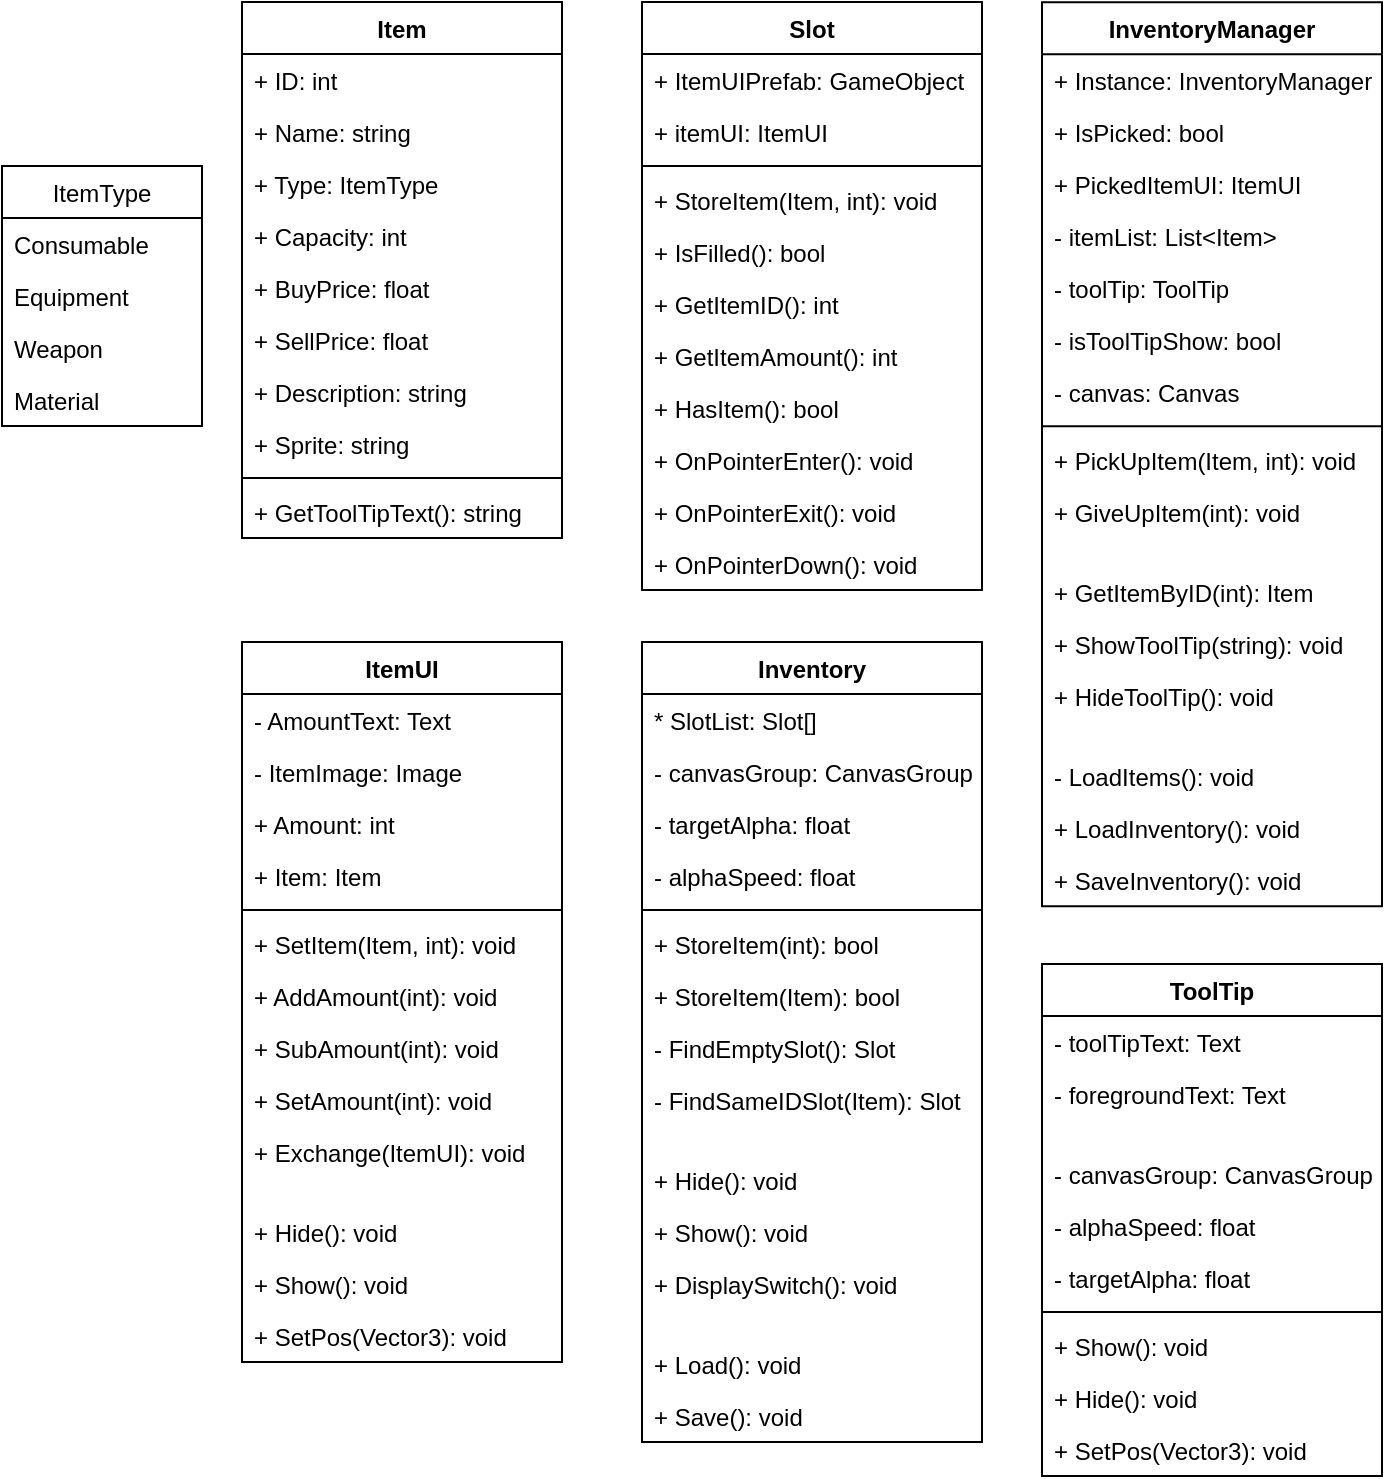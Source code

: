 <mxfile version="10.9.6" type="github"><diagram id="i9aqi-sFwbr0_pMCl3Xz" name="UML类图"><mxGraphModel dx="1460" dy="597" grid="1" gridSize="10" guides="1" tooltips="1" connect="1" arrows="1" fold="1" page="1" pageScale="1" pageWidth="827" pageHeight="1169" math="0" shadow="0"><root><mxCell id="0"/><mxCell id="1" parent="0"/><mxCell id="qrbJgzdFKEm3gsiH7Xwo-1" value="Item&#10;" style="swimlane;fontStyle=1;align=center;verticalAlign=top;childLayout=stackLayout;horizontal=1;startSize=26;horizontalStack=0;resizeParent=1;resizeParentMax=0;resizeLast=0;collapsible=1;marginBottom=0;" parent="1" vertex="1"><mxGeometry x="160" y="79" width="160" height="268" as="geometry"/></mxCell><mxCell id="qrbJgzdFKEm3gsiH7Xwo-8" value="+ ID: int" style="text;strokeColor=none;fillColor=none;align=left;verticalAlign=top;spacingLeft=4;spacingRight=4;overflow=hidden;rotatable=0;points=[[0,0.5],[1,0.5]];portConstraint=eastwest;" parent="qrbJgzdFKEm3gsiH7Xwo-1" vertex="1"><mxGeometry y="26" width="160" height="26" as="geometry"/></mxCell><mxCell id="qrbJgzdFKEm3gsiH7Xwo-13" value="+ Name: string" style="text;strokeColor=none;fillColor=none;align=left;verticalAlign=top;spacingLeft=4;spacingRight=4;overflow=hidden;rotatable=0;points=[[0,0.5],[1,0.5]];portConstraint=eastwest;" parent="qrbJgzdFKEm3gsiH7Xwo-1" vertex="1"><mxGeometry y="52" width="160" height="26" as="geometry"/></mxCell><mxCell id="qrbJgzdFKEm3gsiH7Xwo-12" value="+ Type: ItemType" style="text;strokeColor=none;fillColor=none;align=left;verticalAlign=top;spacingLeft=4;spacingRight=4;overflow=hidden;rotatable=0;points=[[0,0.5],[1,0.5]];portConstraint=eastwest;" parent="qrbJgzdFKEm3gsiH7Xwo-1" vertex="1"><mxGeometry y="78" width="160" height="26" as="geometry"/></mxCell><mxCell id="qrbJgzdFKEm3gsiH7Xwo-11" value="+ Capacity: int" style="text;strokeColor=none;fillColor=none;align=left;verticalAlign=top;spacingLeft=4;spacingRight=4;overflow=hidden;rotatable=0;points=[[0,0.5],[1,0.5]];portConstraint=eastwest;" parent="qrbJgzdFKEm3gsiH7Xwo-1" vertex="1"><mxGeometry y="104" width="160" height="26" as="geometry"/></mxCell><mxCell id="qrbJgzdFKEm3gsiH7Xwo-10" value="+ BuyPrice: float&#10;" style="text;strokeColor=none;fillColor=none;align=left;verticalAlign=top;spacingLeft=4;spacingRight=4;overflow=hidden;rotatable=0;points=[[0,0.5],[1,0.5]];portConstraint=eastwest;" parent="qrbJgzdFKEm3gsiH7Xwo-1" vertex="1"><mxGeometry y="130" width="160" height="26" as="geometry"/></mxCell><mxCell id="qrbJgzdFKEm3gsiH7Xwo-9" value="+ SellPrice: float" style="text;strokeColor=none;fillColor=none;align=left;verticalAlign=top;spacingLeft=4;spacingRight=4;overflow=hidden;rotatable=0;points=[[0,0.5],[1,0.5]];portConstraint=eastwest;" parent="qrbJgzdFKEm3gsiH7Xwo-1" vertex="1"><mxGeometry y="156" width="160" height="26" as="geometry"/></mxCell><mxCell id="etKr3UI0g6LrYgQ28fzO-1" value="+ Description: string" style="text;strokeColor=none;fillColor=none;align=left;verticalAlign=top;spacingLeft=4;spacingRight=4;overflow=hidden;rotatable=0;points=[[0,0.5],[1,0.5]];portConstraint=eastwest;" parent="qrbJgzdFKEm3gsiH7Xwo-1" vertex="1"><mxGeometry y="182" width="160" height="26" as="geometry"/></mxCell><mxCell id="etKr3UI0g6LrYgQ28fzO-2" value="+ Sprite: string" style="text;strokeColor=none;fillColor=none;align=left;verticalAlign=top;spacingLeft=4;spacingRight=4;overflow=hidden;rotatable=0;points=[[0,0.5],[1,0.5]];portConstraint=eastwest;" parent="qrbJgzdFKEm3gsiH7Xwo-1" vertex="1"><mxGeometry y="208" width="160" height="26" as="geometry"/></mxCell><mxCell id="qrbJgzdFKEm3gsiH7Xwo-3" value="" style="line;strokeWidth=1;fillColor=none;align=left;verticalAlign=middle;spacingTop=-1;spacingLeft=3;spacingRight=3;rotatable=0;labelPosition=right;points=[];portConstraint=eastwest;" parent="qrbJgzdFKEm3gsiH7Xwo-1" vertex="1"><mxGeometry y="234" width="160" height="8" as="geometry"/></mxCell><mxCell id="qrbJgzdFKEm3gsiH7Xwo-14" value="+ GetToolTipText(): string" style="text;strokeColor=none;fillColor=none;align=left;verticalAlign=top;spacingLeft=4;spacingRight=4;overflow=hidden;rotatable=0;points=[[0,0.5],[1,0.5]];portConstraint=eastwest;" parent="qrbJgzdFKEm3gsiH7Xwo-1" vertex="1"><mxGeometry y="242" width="160" height="26" as="geometry"/></mxCell><mxCell id="etKr3UI0g6LrYgQ28fzO-3" value="ItemType" style="swimlane;fontStyle=0;childLayout=stackLayout;horizontal=1;startSize=26;fillColor=none;horizontalStack=0;resizeParent=1;resizeParentMax=0;resizeLast=0;collapsible=1;marginBottom=0;" parent="1" vertex="1"><mxGeometry x="40" y="161" width="100" height="130" as="geometry"><mxRectangle x="10" y="70" width="80" height="26" as="alternateBounds"/></mxGeometry></mxCell><mxCell id="etKr3UI0g6LrYgQ28fzO-4" value="Consumable&#10;" style="text;strokeColor=none;fillColor=none;align=left;verticalAlign=top;spacingLeft=4;spacingRight=4;overflow=hidden;rotatable=0;points=[[0,0.5],[1,0.5]];portConstraint=eastwest;" parent="etKr3UI0g6LrYgQ28fzO-3" vertex="1"><mxGeometry y="26" width="100" height="26" as="geometry"/></mxCell><mxCell id="etKr3UI0g6LrYgQ28fzO-8" value="Equipment" style="text;strokeColor=none;fillColor=none;align=left;verticalAlign=top;spacingLeft=4;spacingRight=4;overflow=hidden;rotatable=0;points=[[0,0.5],[1,0.5]];portConstraint=eastwest;" parent="etKr3UI0g6LrYgQ28fzO-3" vertex="1"><mxGeometry y="52" width="100" height="26" as="geometry"/></mxCell><mxCell id="etKr3UI0g6LrYgQ28fzO-9" value="Weapon" style="text;strokeColor=none;fillColor=none;align=left;verticalAlign=top;spacingLeft=4;spacingRight=4;overflow=hidden;rotatable=0;points=[[0,0.5],[1,0.5]];portConstraint=eastwest;" parent="etKr3UI0g6LrYgQ28fzO-3" vertex="1"><mxGeometry y="78" width="100" height="26" as="geometry"/></mxCell><mxCell id="etKr3UI0g6LrYgQ28fzO-7" value="Material" style="text;strokeColor=none;fillColor=none;align=left;verticalAlign=top;spacingLeft=4;spacingRight=4;overflow=hidden;rotatable=0;points=[[0,0.5],[1,0.5]];portConstraint=eastwest;" parent="etKr3UI0g6LrYgQ28fzO-3" vertex="1"><mxGeometry y="104" width="100" height="26" as="geometry"/></mxCell><mxCell id="etKr3UI0g6LrYgQ28fzO-11" value="ItemUI" style="swimlane;fontStyle=1;align=center;verticalAlign=top;childLayout=stackLayout;horizontal=1;startSize=26;horizontalStack=0;resizeParent=1;resizeParentMax=0;resizeLast=0;collapsible=1;marginBottom=0;" parent="1" vertex="1"><mxGeometry x="160" y="399" width="160" height="360" as="geometry"/></mxCell><mxCell id="etKr3UI0g6LrYgQ28fzO-19" value="- AmountText: Text" style="text;strokeColor=none;fillColor=none;align=left;verticalAlign=top;spacingLeft=4;spacingRight=4;overflow=hidden;rotatable=0;points=[[0,0.5],[1,0.5]];portConstraint=eastwest;" parent="etKr3UI0g6LrYgQ28fzO-11" vertex="1"><mxGeometry y="26" width="160" height="26" as="geometry"/></mxCell><mxCell id="etKr3UI0g6LrYgQ28fzO-17" value="- ItemImage: Image" style="text;strokeColor=none;fillColor=none;align=left;verticalAlign=top;spacingLeft=4;spacingRight=4;overflow=hidden;rotatable=0;points=[[0,0.5],[1,0.5]];portConstraint=eastwest;" parent="etKr3UI0g6LrYgQ28fzO-11" vertex="1"><mxGeometry y="52" width="160" height="26" as="geometry"/></mxCell><mxCell id="etKr3UI0g6LrYgQ28fzO-20" value="+ Amount: int" style="text;strokeColor=none;fillColor=none;align=left;verticalAlign=top;spacingLeft=4;spacingRight=4;overflow=hidden;rotatable=0;points=[[0,0.5],[1,0.5]];portConstraint=eastwest;" parent="etKr3UI0g6LrYgQ28fzO-11" vertex="1"><mxGeometry y="78" width="160" height="26" as="geometry"/></mxCell><mxCell id="etKr3UI0g6LrYgQ28fzO-21" value="+ Item: Item" style="text;strokeColor=none;fillColor=none;align=left;verticalAlign=top;spacingLeft=4;spacingRight=4;overflow=hidden;rotatable=0;points=[[0,0.5],[1,0.5]];portConstraint=eastwest;" parent="etKr3UI0g6LrYgQ28fzO-11" vertex="1"><mxGeometry y="104" width="160" height="26" as="geometry"/></mxCell><mxCell id="etKr3UI0g6LrYgQ28fzO-13" value="" style="line;strokeWidth=1;fillColor=none;align=left;verticalAlign=middle;spacingTop=-1;spacingLeft=3;spacingRight=3;rotatable=0;labelPosition=right;points=[];portConstraint=eastwest;" parent="etKr3UI0g6LrYgQ28fzO-11" vertex="1"><mxGeometry y="130" width="160" height="8" as="geometry"/></mxCell><mxCell id="etKr3UI0g6LrYgQ28fzO-14" value="+ SetItem(Item, int): void" style="text;strokeColor=none;fillColor=none;align=left;verticalAlign=top;spacingLeft=4;spacingRight=4;overflow=hidden;rotatable=0;points=[[0,0.5],[1,0.5]];portConstraint=eastwest;" parent="etKr3UI0g6LrYgQ28fzO-11" vertex="1"><mxGeometry y="138" width="160" height="26" as="geometry"/></mxCell><mxCell id="etKr3UI0g6LrYgQ28fzO-22" value="+ AddAmount(int): void" style="text;strokeColor=none;fillColor=none;align=left;verticalAlign=top;spacingLeft=4;spacingRight=4;overflow=hidden;rotatable=0;points=[[0,0.5],[1,0.5]];portConstraint=eastwest;" parent="etKr3UI0g6LrYgQ28fzO-11" vertex="1"><mxGeometry y="164" width="160" height="26" as="geometry"/></mxCell><mxCell id="etKr3UI0g6LrYgQ28fzO-34" value="+ SubAmount(int): void" style="text;strokeColor=none;fillColor=none;align=left;verticalAlign=top;spacingLeft=4;spacingRight=4;overflow=hidden;rotatable=0;points=[[0,0.5],[1,0.5]];portConstraint=eastwest;" parent="etKr3UI0g6LrYgQ28fzO-11" vertex="1"><mxGeometry y="190" width="160" height="26" as="geometry"/></mxCell><mxCell id="etKr3UI0g6LrYgQ28fzO-35" value="+ SetAmount(int): void" style="text;strokeColor=none;fillColor=none;align=left;verticalAlign=top;spacingLeft=4;spacingRight=4;overflow=hidden;rotatable=0;points=[[0,0.5],[1,0.5]];portConstraint=eastwest;" parent="etKr3UI0g6LrYgQ28fzO-11" vertex="1"><mxGeometry y="216" width="160" height="26" as="geometry"/></mxCell><mxCell id="efijG1xtpO0VRcUwkyiY-1" value="+ Exchange(ItemUI): void" style="text;strokeColor=none;fillColor=none;align=left;verticalAlign=top;spacingLeft=4;spacingRight=4;overflow=hidden;rotatable=0;points=[[0,0.5],[1,0.5]];portConstraint=eastwest;" parent="etKr3UI0g6LrYgQ28fzO-11" vertex="1"><mxGeometry y="242" width="160" height="26" as="geometry"/></mxCell><mxCell id="8U_IEpPSWmhOX7xlFrY7-21" value="" style="text;strokeColor=none;fillColor=none;align=left;verticalAlign=middle;spacingTop=-1;spacingLeft=4;spacingRight=4;rotatable=0;labelPosition=right;points=[];portConstraint=eastwest;" parent="etKr3UI0g6LrYgQ28fzO-11" vertex="1"><mxGeometry y="268" width="160" height="14" as="geometry"/></mxCell><mxCell id="etKr3UI0g6LrYgQ28fzO-38" value="+ Hide(): void" style="text;strokeColor=none;fillColor=none;align=left;verticalAlign=top;spacingLeft=4;spacingRight=4;overflow=hidden;rotatable=0;points=[[0,0.5],[1,0.5]];portConstraint=eastwest;" parent="etKr3UI0g6LrYgQ28fzO-11" vertex="1"><mxGeometry y="282" width="160" height="26" as="geometry"/></mxCell><mxCell id="etKr3UI0g6LrYgQ28fzO-36" value="+ Show(): void" style="text;strokeColor=none;fillColor=none;align=left;verticalAlign=top;spacingLeft=4;spacingRight=4;overflow=hidden;rotatable=0;points=[[0,0.5],[1,0.5]];portConstraint=eastwest;" parent="etKr3UI0g6LrYgQ28fzO-11" vertex="1"><mxGeometry y="308" width="160" height="26" as="geometry"/></mxCell><mxCell id="etKr3UI0g6LrYgQ28fzO-40" value="+ SetPos(Vector3): void" style="text;strokeColor=none;fillColor=none;align=left;verticalAlign=top;spacingLeft=4;spacingRight=4;overflow=hidden;rotatable=0;points=[[0,0.5],[1,0.5]];portConstraint=eastwest;" parent="etKr3UI0g6LrYgQ28fzO-11" vertex="1"><mxGeometry y="334" width="160" height="26" as="geometry"/></mxCell><mxCell id="etKr3UI0g6LrYgQ28fzO-41" value="Slot" style="swimlane;fontStyle=1;align=center;verticalAlign=top;childLayout=stackLayout;horizontal=1;startSize=26;horizontalStack=0;resizeParent=1;resizeParentMax=0;resizeLast=0;collapsible=1;marginBottom=0;" parent="1" vertex="1"><mxGeometry x="360" y="79" width="170" height="294" as="geometry"/></mxCell><mxCell id="etKr3UI0g6LrYgQ28fzO-42" value="+ ItemUIPrefab: GameObject" style="text;strokeColor=none;fillColor=none;align=left;verticalAlign=top;spacingLeft=4;spacingRight=4;overflow=hidden;rotatable=0;points=[[0,0.5],[1,0.5]];portConstraint=eastwest;" parent="etKr3UI0g6LrYgQ28fzO-41" vertex="1"><mxGeometry y="26" width="170" height="26" as="geometry"/></mxCell><mxCell id="etKr3UI0g6LrYgQ28fzO-51" value="+ itemUI: ItemUI" style="text;strokeColor=none;fillColor=none;align=left;verticalAlign=top;spacingLeft=4;spacingRight=4;overflow=hidden;rotatable=0;points=[[0,0.5],[1,0.5]];portConstraint=eastwest;" parent="etKr3UI0g6LrYgQ28fzO-41" vertex="1"><mxGeometry y="52" width="170" height="26" as="geometry"/></mxCell><mxCell id="etKr3UI0g6LrYgQ28fzO-43" value="" style="line;strokeWidth=1;fillColor=none;align=left;verticalAlign=middle;spacingTop=-1;spacingLeft=3;spacingRight=3;rotatable=0;labelPosition=right;points=[];portConstraint=eastwest;" parent="etKr3UI0g6LrYgQ28fzO-41" vertex="1"><mxGeometry y="78" width="170" height="8" as="geometry"/></mxCell><mxCell id="etKr3UI0g6LrYgQ28fzO-44" value="+ StoreItem(Item, int): void" style="text;strokeColor=none;fillColor=none;align=left;verticalAlign=top;spacingLeft=4;spacingRight=4;overflow=hidden;rotatable=0;points=[[0,0.5],[1,0.5]];portConstraint=eastwest;" parent="etKr3UI0g6LrYgQ28fzO-41" vertex="1"><mxGeometry y="86" width="170" height="26" as="geometry"/></mxCell><mxCell id="etKr3UI0g6LrYgQ28fzO-45" value="+ IsFilled(): bool" style="text;strokeColor=none;fillColor=none;align=left;verticalAlign=top;spacingLeft=4;spacingRight=4;overflow=hidden;rotatable=0;points=[[0,0.5],[1,0.5]];portConstraint=eastwest;" parent="etKr3UI0g6LrYgQ28fzO-41" vertex="1"><mxGeometry y="112" width="170" height="26" as="geometry"/></mxCell><mxCell id="etKr3UI0g6LrYgQ28fzO-49" value="+ GetItemID(): int" style="text;strokeColor=none;fillColor=none;align=left;verticalAlign=top;spacingLeft=4;spacingRight=4;overflow=hidden;rotatable=0;points=[[0,0.5],[1,0.5]];portConstraint=eastwest;" parent="etKr3UI0g6LrYgQ28fzO-41" vertex="1"><mxGeometry y="138" width="170" height="26" as="geometry"/></mxCell><mxCell id="8U_IEpPSWmhOX7xlFrY7-26" value="+ GetItemAmount(): int" style="text;strokeColor=none;fillColor=none;align=left;verticalAlign=top;spacingLeft=4;spacingRight=4;overflow=hidden;rotatable=0;points=[[0,0.5],[1,0.5]];portConstraint=eastwest;" parent="etKr3UI0g6LrYgQ28fzO-41" vertex="1"><mxGeometry y="164" width="170" height="26" as="geometry"/></mxCell><mxCell id="8U_IEpPSWmhOX7xlFrY7-25" value="+ HasItem(): bool" style="text;strokeColor=none;fillColor=none;align=left;verticalAlign=top;spacingLeft=4;spacingRight=4;overflow=hidden;rotatable=0;points=[[0,0.5],[1,0.5]];portConstraint=eastwest;" parent="etKr3UI0g6LrYgQ28fzO-41" vertex="1"><mxGeometry y="190" width="170" height="26" as="geometry"/></mxCell><mxCell id="etKr3UI0g6LrYgQ28fzO-46" value="+ OnPointerEnter(): void" style="text;strokeColor=none;fillColor=none;align=left;verticalAlign=top;spacingLeft=4;spacingRight=4;overflow=hidden;rotatable=0;points=[[0,0.5],[1,0.5]];portConstraint=eastwest;" parent="etKr3UI0g6LrYgQ28fzO-41" vertex="1"><mxGeometry y="216" width="170" height="26" as="geometry"/></mxCell><mxCell id="etKr3UI0g6LrYgQ28fzO-47" value="+ OnPointerExit(): void" style="text;strokeColor=none;fillColor=none;align=left;verticalAlign=top;spacingLeft=4;spacingRight=4;overflow=hidden;rotatable=0;points=[[0,0.5],[1,0.5]];portConstraint=eastwest;" parent="etKr3UI0g6LrYgQ28fzO-41" vertex="1"><mxGeometry y="242" width="170" height="26" as="geometry"/></mxCell><mxCell id="etKr3UI0g6LrYgQ28fzO-48" value="+ OnPointerDown(): void" style="text;strokeColor=none;fillColor=none;align=left;verticalAlign=top;spacingLeft=4;spacingRight=4;overflow=hidden;rotatable=0;points=[[0,0.5],[1,0.5]];portConstraint=eastwest;fontStyle=0;fontColor=#000000;" parent="etKr3UI0g6LrYgQ28fzO-41" vertex="1"><mxGeometry y="268" width="170" height="26" as="geometry"/></mxCell><mxCell id="etKr3UI0g6LrYgQ28fzO-52" value="Inventory" style="swimlane;fontStyle=1;align=center;verticalAlign=top;childLayout=stackLayout;horizontal=1;startSize=26;horizontalStack=0;resizeParent=1;resizeParentMax=0;resizeLast=0;collapsible=1;marginBottom=0;" parent="1" vertex="1"><mxGeometry x="360" y="399" width="170" height="400" as="geometry"/></mxCell><mxCell id="etKr3UI0g6LrYgQ28fzO-53" value="* SlotList: Slot[]" style="text;strokeColor=none;fillColor=none;align=left;verticalAlign=top;spacingLeft=4;spacingRight=4;overflow=hidden;rotatable=0;points=[[0,0.5],[1,0.5]];portConstraint=eastwest;" parent="etKr3UI0g6LrYgQ28fzO-52" vertex="1"><mxGeometry y="26" width="170" height="26" as="geometry"/></mxCell><mxCell id="8U_IEpPSWmhOX7xlFrY7-31" value="- canvasGroup: CanvasGroup" style="text;strokeColor=none;fillColor=none;align=left;verticalAlign=top;spacingLeft=4;spacingRight=4;overflow=hidden;rotatable=0;points=[[0,0.5],[1,0.5]];portConstraint=eastwest;" parent="etKr3UI0g6LrYgQ28fzO-52" vertex="1"><mxGeometry y="52" width="170" height="26" as="geometry"/></mxCell><mxCell id="8U_IEpPSWmhOX7xlFrY7-47" value="- targetAlpha: float" style="text;strokeColor=none;fillColor=none;align=left;verticalAlign=top;spacingLeft=4;spacingRight=4;overflow=hidden;rotatable=0;points=[[0,0.5],[1,0.5]];portConstraint=eastwest;" parent="etKr3UI0g6LrYgQ28fzO-52" vertex="1"><mxGeometry y="78" width="170" height="26" as="geometry"/></mxCell><mxCell id="8U_IEpPSWmhOX7xlFrY7-48" value="- alphaSpeed: float" style="text;strokeColor=none;fillColor=none;align=left;verticalAlign=top;spacingLeft=4;spacingRight=4;overflow=hidden;rotatable=0;points=[[0,0.5],[1,0.5]];portConstraint=eastwest;" parent="etKr3UI0g6LrYgQ28fzO-52" vertex="1"><mxGeometry y="104" width="170" height="26" as="geometry"/></mxCell><mxCell id="etKr3UI0g6LrYgQ28fzO-54" value="" style="line;strokeWidth=1;fillColor=none;align=left;verticalAlign=middle;spacingTop=-1;spacingLeft=3;spacingRight=3;rotatable=0;labelPosition=right;points=[];portConstraint=eastwest;" parent="etKr3UI0g6LrYgQ28fzO-52" vertex="1"><mxGeometry y="130" width="170" height="8" as="geometry"/></mxCell><mxCell id="etKr3UI0g6LrYgQ28fzO-55" value="+ StoreItem(int): bool" style="text;strokeColor=none;fillColor=none;align=left;verticalAlign=top;spacingLeft=4;spacingRight=4;overflow=hidden;rotatable=0;points=[[0,0.5],[1,0.5]];portConstraint=eastwest;" parent="etKr3UI0g6LrYgQ28fzO-52" vertex="1"><mxGeometry y="138" width="170" height="26" as="geometry"/></mxCell><mxCell id="etKr3UI0g6LrYgQ28fzO-62" value="+ StoreItem(Item): bool" style="text;strokeColor=none;fillColor=none;align=left;verticalAlign=top;spacingLeft=4;spacingRight=4;overflow=hidden;rotatable=0;points=[[0,0.5],[1,0.5]];portConstraint=eastwest;" parent="etKr3UI0g6LrYgQ28fzO-52" vertex="1"><mxGeometry y="164" width="170" height="26" as="geometry"/></mxCell><mxCell id="etKr3UI0g6LrYgQ28fzO-63" value="- FindEmptySlot(): Slot" style="text;strokeColor=none;fillColor=none;align=left;verticalAlign=top;spacingLeft=4;spacingRight=4;overflow=hidden;rotatable=0;points=[[0,0.5],[1,0.5]];portConstraint=eastwest;" parent="etKr3UI0g6LrYgQ28fzO-52" vertex="1"><mxGeometry y="190" width="170" height="26" as="geometry"/></mxCell><mxCell id="etKr3UI0g6LrYgQ28fzO-64" value="- FindSameIDSlot(Item): Slot" style="text;strokeColor=none;fillColor=none;align=left;verticalAlign=top;spacingLeft=4;spacingRight=4;overflow=hidden;rotatable=0;points=[[0,0.5],[1,0.5]];portConstraint=eastwest;" parent="etKr3UI0g6LrYgQ28fzO-52" vertex="1"><mxGeometry y="216" width="170" height="26" as="geometry"/></mxCell><mxCell id="8U_IEpPSWmhOX7xlFrY7-18" value="" style="text;strokeColor=none;fillColor=none;align=left;verticalAlign=middle;spacingTop=-1;spacingLeft=4;spacingRight=4;rotatable=0;labelPosition=right;points=[];portConstraint=eastwest;" parent="etKr3UI0g6LrYgQ28fzO-52" vertex="1"><mxGeometry y="242" width="170" height="14" as="geometry"/></mxCell><mxCell id="etKr3UI0g6LrYgQ28fzO-65" value="+ Hide(): void" style="text;strokeColor=none;fillColor=none;align=left;verticalAlign=top;spacingLeft=4;spacingRight=4;overflow=hidden;rotatable=0;points=[[0,0.5],[1,0.5]];portConstraint=eastwest;" parent="etKr3UI0g6LrYgQ28fzO-52" vertex="1"><mxGeometry y="256" width="170" height="26" as="geometry"/></mxCell><mxCell id="etKr3UI0g6LrYgQ28fzO-66" value="+ Show(): void" style="text;strokeColor=none;fillColor=none;align=left;verticalAlign=top;spacingLeft=4;spacingRight=4;overflow=hidden;rotatable=0;points=[[0,0.5],[1,0.5]];portConstraint=eastwest;" parent="etKr3UI0g6LrYgQ28fzO-52" vertex="1"><mxGeometry y="282" width="170" height="26" as="geometry"/></mxCell><mxCell id="etKr3UI0g6LrYgQ28fzO-76" value="+ DisplaySwitch(): void" style="text;strokeColor=none;fillColor=none;align=left;verticalAlign=top;spacingLeft=4;spacingRight=4;overflow=hidden;rotatable=0;points=[[0,0.5],[1,0.5]];portConstraint=eastwest;" parent="etKr3UI0g6LrYgQ28fzO-52" vertex="1"><mxGeometry y="308" width="170" height="26" as="geometry"/></mxCell><mxCell id="8U_IEpPSWmhOX7xlFrY7-17" value="" style="text;strokeColor=none;fillColor=none;align=left;verticalAlign=middle;spacingTop=-1;spacingLeft=4;spacingRight=4;rotatable=0;labelPosition=right;points=[];portConstraint=eastwest;" parent="etKr3UI0g6LrYgQ28fzO-52" vertex="1"><mxGeometry y="334" width="170" height="14" as="geometry"/></mxCell><mxCell id="etKr3UI0g6LrYgQ28fzO-77" value="+ Load(): void" style="text;strokeColor=none;fillColor=none;align=left;verticalAlign=top;spacingLeft=4;spacingRight=4;overflow=hidden;rotatable=0;points=[[0,0.5],[1,0.5]];portConstraint=eastwest;" parent="etKr3UI0g6LrYgQ28fzO-52" vertex="1"><mxGeometry y="348" width="170" height="26" as="geometry"/></mxCell><mxCell id="etKr3UI0g6LrYgQ28fzO-78" value="+ Save(): void" style="text;strokeColor=none;fillColor=none;align=left;verticalAlign=top;spacingLeft=4;spacingRight=4;overflow=hidden;rotatable=0;points=[[0,0.5],[1,0.5]];portConstraint=eastwest;" parent="etKr3UI0g6LrYgQ28fzO-52" vertex="1"><mxGeometry y="374" width="170" height="26" as="geometry"/></mxCell><mxCell id="etKr3UI0g6LrYgQ28fzO-79" value="InventoryManager" style="swimlane;fontStyle=1;align=center;verticalAlign=top;childLayout=stackLayout;horizontal=1;startSize=26;horizontalStack=0;resizeParent=1;resizeParentMax=0;resizeLast=0;collapsible=1;marginBottom=0;" parent="1" vertex="1"><mxGeometry x="560" y="79.147" width="170" height="452" as="geometry"/></mxCell><mxCell id="etKr3UI0g6LrYgQ28fzO-80" value="+ Instance: InventoryManager" style="text;strokeColor=none;fillColor=none;align=left;verticalAlign=top;spacingLeft=4;spacingRight=4;overflow=hidden;rotatable=0;points=[[0,0.5],[1,0.5]];portConstraint=eastwest;" parent="etKr3UI0g6LrYgQ28fzO-79" vertex="1"><mxGeometry y="26" width="170" height="26" as="geometry"/></mxCell><mxCell id="etKr3UI0g6LrYgQ28fzO-88" value="+ IsPicked: bool" style="text;strokeColor=none;fillColor=none;align=left;verticalAlign=top;spacingLeft=4;spacingRight=4;overflow=hidden;rotatable=0;points=[[0,0.5],[1,0.5]];portConstraint=eastwest;" parent="etKr3UI0g6LrYgQ28fzO-79" vertex="1"><mxGeometry y="52" width="170" height="26" as="geometry"/></mxCell><mxCell id="etKr3UI0g6LrYgQ28fzO-90" value="+ PickedItemUI: ItemUI" style="text;strokeColor=none;fillColor=none;align=left;verticalAlign=top;spacingLeft=4;spacingRight=4;overflow=hidden;rotatable=0;points=[[0,0.5],[1,0.5]];portConstraint=eastwest;" parent="etKr3UI0g6LrYgQ28fzO-79" vertex="1"><mxGeometry y="78" width="170" height="26" as="geometry"/></mxCell><mxCell id="etKr3UI0g6LrYgQ28fzO-91" value="- itemList: List&lt;Item&gt;" style="text;strokeColor=none;fillColor=none;align=left;verticalAlign=top;spacingLeft=4;spacingRight=4;overflow=hidden;rotatable=0;points=[[0,0.5],[1,0.5]];portConstraint=eastwest;" parent="etKr3UI0g6LrYgQ28fzO-79" vertex="1"><mxGeometry y="104" width="170" height="26" as="geometry"/></mxCell><mxCell id="etKr3UI0g6LrYgQ28fzO-89" value="- toolTip: ToolTip" style="text;strokeColor=none;fillColor=none;align=left;verticalAlign=top;spacingLeft=4;spacingRight=4;overflow=hidden;rotatable=0;points=[[0,0.5],[1,0.5]];portConstraint=eastwest;" parent="etKr3UI0g6LrYgQ28fzO-79" vertex="1"><mxGeometry y="130" width="170" height="26" as="geometry"/></mxCell><mxCell id="etKr3UI0g6LrYgQ28fzO-83" value="- isToolTipShow: bool" style="text;strokeColor=none;fillColor=none;align=left;verticalAlign=top;spacingLeft=4;spacingRight=4;overflow=hidden;rotatable=0;points=[[0,0.5],[1,0.5]];portConstraint=eastwest;" parent="etKr3UI0g6LrYgQ28fzO-79" vertex="1"><mxGeometry y="156" width="170" height="26" as="geometry"/></mxCell><mxCell id="etKr3UI0g6LrYgQ28fzO-94" value="- canvas: Canvas" style="text;strokeColor=none;fillColor=none;align=left;verticalAlign=top;spacingLeft=4;spacingRight=4;overflow=hidden;rotatable=0;points=[[0,0.5],[1,0.5]];portConstraint=eastwest;" parent="etKr3UI0g6LrYgQ28fzO-79" vertex="1"><mxGeometry y="182" width="170" height="26" as="geometry"/></mxCell><mxCell id="etKr3UI0g6LrYgQ28fzO-81" value="" style="line;strokeWidth=1;fillColor=none;align=left;verticalAlign=middle;spacingTop=-1;spacingLeft=3;spacingRight=3;rotatable=0;labelPosition=right;points=[];portConstraint=eastwest;" parent="etKr3UI0g6LrYgQ28fzO-79" vertex="1"><mxGeometry y="208" width="170" height="8" as="geometry"/></mxCell><mxCell id="etKr3UI0g6LrYgQ28fzO-82" value="+ PickUpItem(Item, int): void" style="text;strokeColor=none;fillColor=none;align=left;verticalAlign=top;spacingLeft=4;spacingRight=4;overflow=hidden;rotatable=0;points=[[0,0.5],[1,0.5]];portConstraint=eastwest;" parent="etKr3UI0g6LrYgQ28fzO-79" vertex="1"><mxGeometry y="216" width="170" height="26" as="geometry"/></mxCell><mxCell id="etKr3UI0g6LrYgQ28fzO-101" value="+ GiveUpItem(int): void" style="text;strokeColor=none;fillColor=none;align=left;verticalAlign=top;spacingLeft=4;spacingRight=4;overflow=hidden;rotatable=0;points=[[0,0.5],[1,0.5]];portConstraint=eastwest;" parent="etKr3UI0g6LrYgQ28fzO-79" vertex="1"><mxGeometry y="242" width="170" height="26" as="geometry"/></mxCell><mxCell id="8U_IEpPSWmhOX7xlFrY7-20" value="" style="text;strokeColor=none;fillColor=none;align=left;verticalAlign=middle;spacingTop=-1;spacingLeft=4;spacingRight=4;rotatable=0;labelPosition=right;points=[];portConstraint=eastwest;" parent="etKr3UI0g6LrYgQ28fzO-79" vertex="1"><mxGeometry y="268" width="170" height="14" as="geometry"/></mxCell><mxCell id="etKr3UI0g6LrYgQ28fzO-102" value="+ GetItemByID(int): Item" style="text;strokeColor=none;fillColor=none;align=left;verticalAlign=top;spacingLeft=4;spacingRight=4;overflow=hidden;rotatable=0;points=[[0,0.5],[1,0.5]];portConstraint=eastwest;" parent="etKr3UI0g6LrYgQ28fzO-79" vertex="1"><mxGeometry y="282" width="170" height="26" as="geometry"/></mxCell><mxCell id="etKr3UI0g6LrYgQ28fzO-96" value="+ ShowToolTip(string): void" style="text;strokeColor=none;fillColor=none;align=left;verticalAlign=top;spacingLeft=4;spacingRight=4;overflow=hidden;rotatable=0;points=[[0,0.5],[1,0.5]];portConstraint=eastwest;" parent="etKr3UI0g6LrYgQ28fzO-79" vertex="1"><mxGeometry y="308" width="170" height="26" as="geometry"/></mxCell><mxCell id="etKr3UI0g6LrYgQ28fzO-97" value="+ HideToolTip(): void" style="text;strokeColor=none;fillColor=none;align=left;verticalAlign=top;spacingLeft=4;spacingRight=4;overflow=hidden;rotatable=0;points=[[0,0.5],[1,0.5]];portConstraint=eastwest;" parent="etKr3UI0g6LrYgQ28fzO-79" vertex="1"><mxGeometry y="334" width="170" height="26" as="geometry"/></mxCell><mxCell id="8U_IEpPSWmhOX7xlFrY7-15" value="" style="text;strokeColor=none;fillColor=none;align=left;verticalAlign=middle;spacingTop=-1;spacingLeft=4;spacingRight=4;rotatable=0;labelPosition=right;points=[];portConstraint=eastwest;" parent="etKr3UI0g6LrYgQ28fzO-79" vertex="1"><mxGeometry y="360" width="170" height="14" as="geometry"/></mxCell><mxCell id="etKr3UI0g6LrYgQ28fzO-95" value="- LoadItems(): void" style="text;strokeColor=none;fillColor=none;align=left;verticalAlign=top;spacingLeft=4;spacingRight=4;overflow=hidden;rotatable=0;points=[[0,0.5],[1,0.5]];portConstraint=eastwest;fontColor=#000000;fontStyle=0" parent="etKr3UI0g6LrYgQ28fzO-79" vertex="1"><mxGeometry y="374" width="170" height="26" as="geometry"/></mxCell><mxCell id="etKr3UI0g6LrYgQ28fzO-98" value="+ LoadInventory(): void" style="text;strokeColor=none;fillColor=none;align=left;verticalAlign=top;spacingLeft=4;spacingRight=4;overflow=hidden;rotatable=0;points=[[0,0.5],[1,0.5]];portConstraint=eastwest;" parent="etKr3UI0g6LrYgQ28fzO-79" vertex="1"><mxGeometry y="400" width="170" height="26" as="geometry"/></mxCell><mxCell id="etKr3UI0g6LrYgQ28fzO-100" value="+ SaveInventory(): void" style="text;strokeColor=none;fillColor=none;align=left;verticalAlign=top;spacingLeft=4;spacingRight=4;overflow=hidden;rotatable=0;points=[[0,0.5],[1,0.5]];portConstraint=eastwest;" parent="etKr3UI0g6LrYgQ28fzO-79" vertex="1"><mxGeometry y="426" width="170" height="26" as="geometry"/></mxCell><mxCell id="8U_IEpPSWmhOX7xlFrY7-27" value="ToolTip" style="swimlane;fontStyle=1;align=center;verticalAlign=top;childLayout=stackLayout;horizontal=1;startSize=26;horizontalStack=0;resizeParent=1;resizeParentMax=0;resizeLast=0;collapsible=1;marginBottom=0;fontColor=#000000;" parent="1" vertex="1"><mxGeometry x="560" y="560" width="170" height="256" as="geometry"/></mxCell><mxCell id="8U_IEpPSWmhOX7xlFrY7-53" value="- toolTipText: Text" style="text;strokeColor=none;fillColor=none;align=left;verticalAlign=top;spacingLeft=4;spacingRight=4;overflow=hidden;rotatable=0;points=[[0,0.5],[1,0.5]];portConstraint=eastwest;" parent="8U_IEpPSWmhOX7xlFrY7-27" vertex="1"><mxGeometry y="26" width="170" height="26" as="geometry"/></mxCell><mxCell id="8U_IEpPSWmhOX7xlFrY7-63" value="- foregroundText: Text" style="text;strokeColor=none;fillColor=none;align=left;verticalAlign=top;spacingLeft=4;spacingRight=4;overflow=hidden;rotatable=0;points=[[0,0.5],[1,0.5]];portConstraint=eastwest;" parent="8U_IEpPSWmhOX7xlFrY7-27" vertex="1"><mxGeometry y="52" width="170" height="26" as="geometry"/></mxCell><mxCell id="8U_IEpPSWmhOX7xlFrY7-55" value="" style="text;strokeColor=none;fillColor=none;align=left;verticalAlign=middle;spacingTop=-1;spacingLeft=4;spacingRight=4;rotatable=0;labelPosition=right;points=[];portConstraint=eastwest;fontColor=#000000;" parent="8U_IEpPSWmhOX7xlFrY7-27" vertex="1"><mxGeometry y="78" width="170" height="14" as="geometry"/></mxCell><mxCell id="8U_IEpPSWmhOX7xlFrY7-62" value="- canvasGroup: CanvasGroup" style="text;strokeColor=none;fillColor=none;align=left;verticalAlign=top;spacingLeft=4;spacingRight=4;overflow=hidden;rotatable=0;points=[[0,0.5],[1,0.5]];portConstraint=eastwest;" parent="8U_IEpPSWmhOX7xlFrY7-27" vertex="1"><mxGeometry y="92" width="170" height="26" as="geometry"/></mxCell><mxCell id="8U_IEpPSWmhOX7xlFrY7-52" value="- alphaSpeed: float" style="text;strokeColor=none;fillColor=none;align=left;verticalAlign=top;spacingLeft=4;spacingRight=4;overflow=hidden;rotatable=0;points=[[0,0.5],[1,0.5]];portConstraint=eastwest;" parent="8U_IEpPSWmhOX7xlFrY7-27" vertex="1"><mxGeometry y="118" width="170" height="26" as="geometry"/></mxCell><mxCell id="8U_IEpPSWmhOX7xlFrY7-51" value="- targetAlpha: float" style="text;strokeColor=none;fillColor=none;align=left;verticalAlign=top;spacingLeft=4;spacingRight=4;overflow=hidden;rotatable=0;points=[[0,0.5],[1,0.5]];portConstraint=eastwest;" parent="8U_IEpPSWmhOX7xlFrY7-27" vertex="1"><mxGeometry y="144" width="170" height="26" as="geometry"/></mxCell><mxCell id="8U_IEpPSWmhOX7xlFrY7-29" value="" style="line;strokeWidth=1;fillColor=none;align=left;verticalAlign=middle;spacingTop=-1;spacingLeft=3;spacingRight=3;rotatable=0;labelPosition=right;points=[];portConstraint=eastwest;" parent="8U_IEpPSWmhOX7xlFrY7-27" vertex="1"><mxGeometry y="170" width="170" height="8" as="geometry"/></mxCell><mxCell id="8U_IEpPSWmhOX7xlFrY7-30" value="+ Show(): void" style="text;strokeColor=none;fillColor=none;align=left;verticalAlign=top;spacingLeft=4;spacingRight=4;overflow=hidden;rotatable=0;points=[[0,0.5],[1,0.5]];portConstraint=eastwest;" parent="8U_IEpPSWmhOX7xlFrY7-27" vertex="1"><mxGeometry y="178" width="170" height="26" as="geometry"/></mxCell><mxCell id="8U_IEpPSWmhOX7xlFrY7-60" value="+ Hide(): void" style="text;strokeColor=none;fillColor=none;align=left;verticalAlign=top;spacingLeft=4;spacingRight=4;overflow=hidden;rotatable=0;points=[[0,0.5],[1,0.5]];portConstraint=eastwest;" parent="8U_IEpPSWmhOX7xlFrY7-27" vertex="1"><mxGeometry y="204" width="170" height="26" as="geometry"/></mxCell><mxCell id="8U_IEpPSWmhOX7xlFrY7-61" value="+ SetPos(Vector3): void" style="text;strokeColor=none;fillColor=none;align=left;verticalAlign=top;spacingLeft=4;spacingRight=4;overflow=hidden;rotatable=0;points=[[0,0.5],[1,0.5]];portConstraint=eastwest;" parent="8U_IEpPSWmhOX7xlFrY7-27" vertex="1"><mxGeometry y="230" width="170" height="26" as="geometry"/></mxCell></root></mxGraphModel></diagram></mxfile>